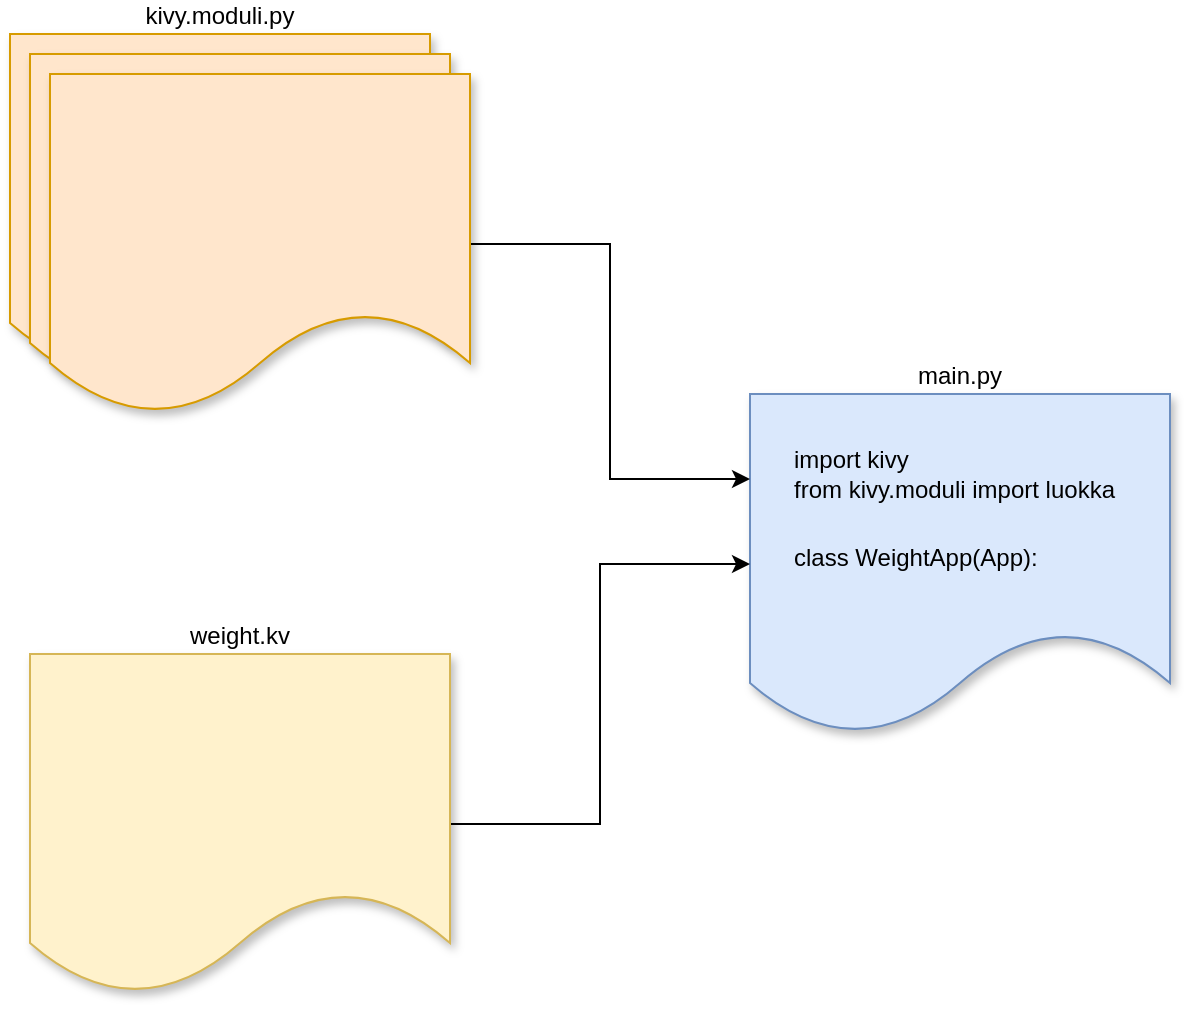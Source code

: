 <mxfile version="14.1.8" type="device"><diagram id="tRmo_CAcQZ4haRDt9bNv" name="Page-1"><mxGraphModel dx="1422" dy="822" grid="1" gridSize="10" guides="1" tooltips="1" connect="1" arrows="1" fold="1" page="1" pageScale="1" pageWidth="827" pageHeight="1169" math="0" shadow="0"><root><mxCell id="0"/><mxCell id="1" parent="0"/><mxCell id="1Xp6vsOi-90CwYISMS86-1" value="main.py" style="shape=document;whiteSpace=wrap;html=1;boundedLbl=1;labelPosition=center;verticalLabelPosition=top;align=center;verticalAlign=bottom;fillColor=#dae8fc;strokeColor=#6c8ebf;shadow=1;" vertex="1" parent="1"><mxGeometry x="520" y="480" width="210" height="170" as="geometry"/></mxCell><mxCell id="1Xp6vsOi-90CwYISMS86-16" style="edgeStyle=orthogonalEdgeStyle;rounded=0;orthogonalLoop=1;jettySize=auto;html=1;" edge="1" parent="1" source="1Xp6vsOi-90CwYISMS86-2" target="1Xp6vsOi-90CwYISMS86-1"><mxGeometry relative="1" as="geometry"/></mxCell><mxCell id="1Xp6vsOi-90CwYISMS86-2" value="weight.kv" style="shape=document;whiteSpace=wrap;html=1;boundedLbl=1;labelPosition=center;verticalLabelPosition=top;align=center;verticalAlign=bottom;fillColor=#fff2cc;strokeColor=#d6b656;shadow=1;" vertex="1" parent="1"><mxGeometry x="160" y="610" width="210" height="170" as="geometry"/></mxCell><mxCell id="1Xp6vsOi-90CwYISMS86-6" value="kivy.moduli.py" style="shape=document;whiteSpace=wrap;html=1;boundedLbl=1;labelPosition=center;verticalLabelPosition=top;align=center;verticalAlign=bottom;fillColor=#ffe6cc;strokeColor=#d79b00;shadow=1;" vertex="1" parent="1"><mxGeometry x="150" y="300" width="210" height="170" as="geometry"/></mxCell><mxCell id="1Xp6vsOi-90CwYISMS86-10" value="" style="shape=document;whiteSpace=wrap;html=1;boundedLbl=1;labelPosition=center;verticalLabelPosition=top;align=center;verticalAlign=bottom;fillColor=#ffe6cc;strokeColor=#d79b00;shadow=1;" vertex="1" parent="1"><mxGeometry x="160" y="310" width="210" height="170" as="geometry"/></mxCell><mxCell id="1Xp6vsOi-90CwYISMS86-15" style="edgeStyle=orthogonalEdgeStyle;rounded=0;orthogonalLoop=1;jettySize=auto;html=1;entryX=0;entryY=0.25;entryDx=0;entryDy=0;" edge="1" parent="1" source="1Xp6vsOi-90CwYISMS86-11" target="1Xp6vsOi-90CwYISMS86-1"><mxGeometry relative="1" as="geometry"/></mxCell><mxCell id="1Xp6vsOi-90CwYISMS86-11" value="" style="shape=document;whiteSpace=wrap;html=1;boundedLbl=1;labelPosition=center;verticalLabelPosition=top;align=center;verticalAlign=bottom;fillColor=#ffe6cc;strokeColor=#d79b00;shadow=1;" vertex="1" parent="1"><mxGeometry x="170" y="320" width="210" height="170" as="geometry"/></mxCell><mxCell id="1Xp6vsOi-90CwYISMS86-12" value="class WeightApp(App):" style="text;html=1;strokeColor=none;fillColor=none;align=left;verticalAlign=middle;whiteSpace=wrap;rounded=0;" vertex="1" parent="1"><mxGeometry x="540" y="547" width="140" height="30" as="geometry"/></mxCell><mxCell id="1Xp6vsOi-90CwYISMS86-13" value="import kivy&lt;br&gt;from kivy.moduli import luokka&amp;nbsp;" style="text;html=1;strokeColor=none;fillColor=none;align=left;verticalAlign=middle;whiteSpace=wrap;rounded=0;" vertex="1" parent="1"><mxGeometry x="540" y="500" width="170" height="40" as="geometry"/></mxCell></root></mxGraphModel></diagram></mxfile>